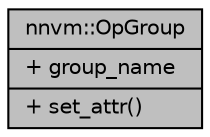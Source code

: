 digraph "nnvm::OpGroup"
{
 // LATEX_PDF_SIZE
  edge [fontname="Helvetica",fontsize="10",labelfontname="Helvetica",labelfontsize="10"];
  node [fontname="Helvetica",fontsize="10",shape=record];
  Node1 [label="{nnvm::OpGroup\n|+ group_name\l|+ set_attr()\l}",height=0.2,width=0.4,color="black", fillcolor="grey75", style="filled", fontcolor="black",tooltip="auxiliary data structure used to set attributes to a group of operators"];
}
